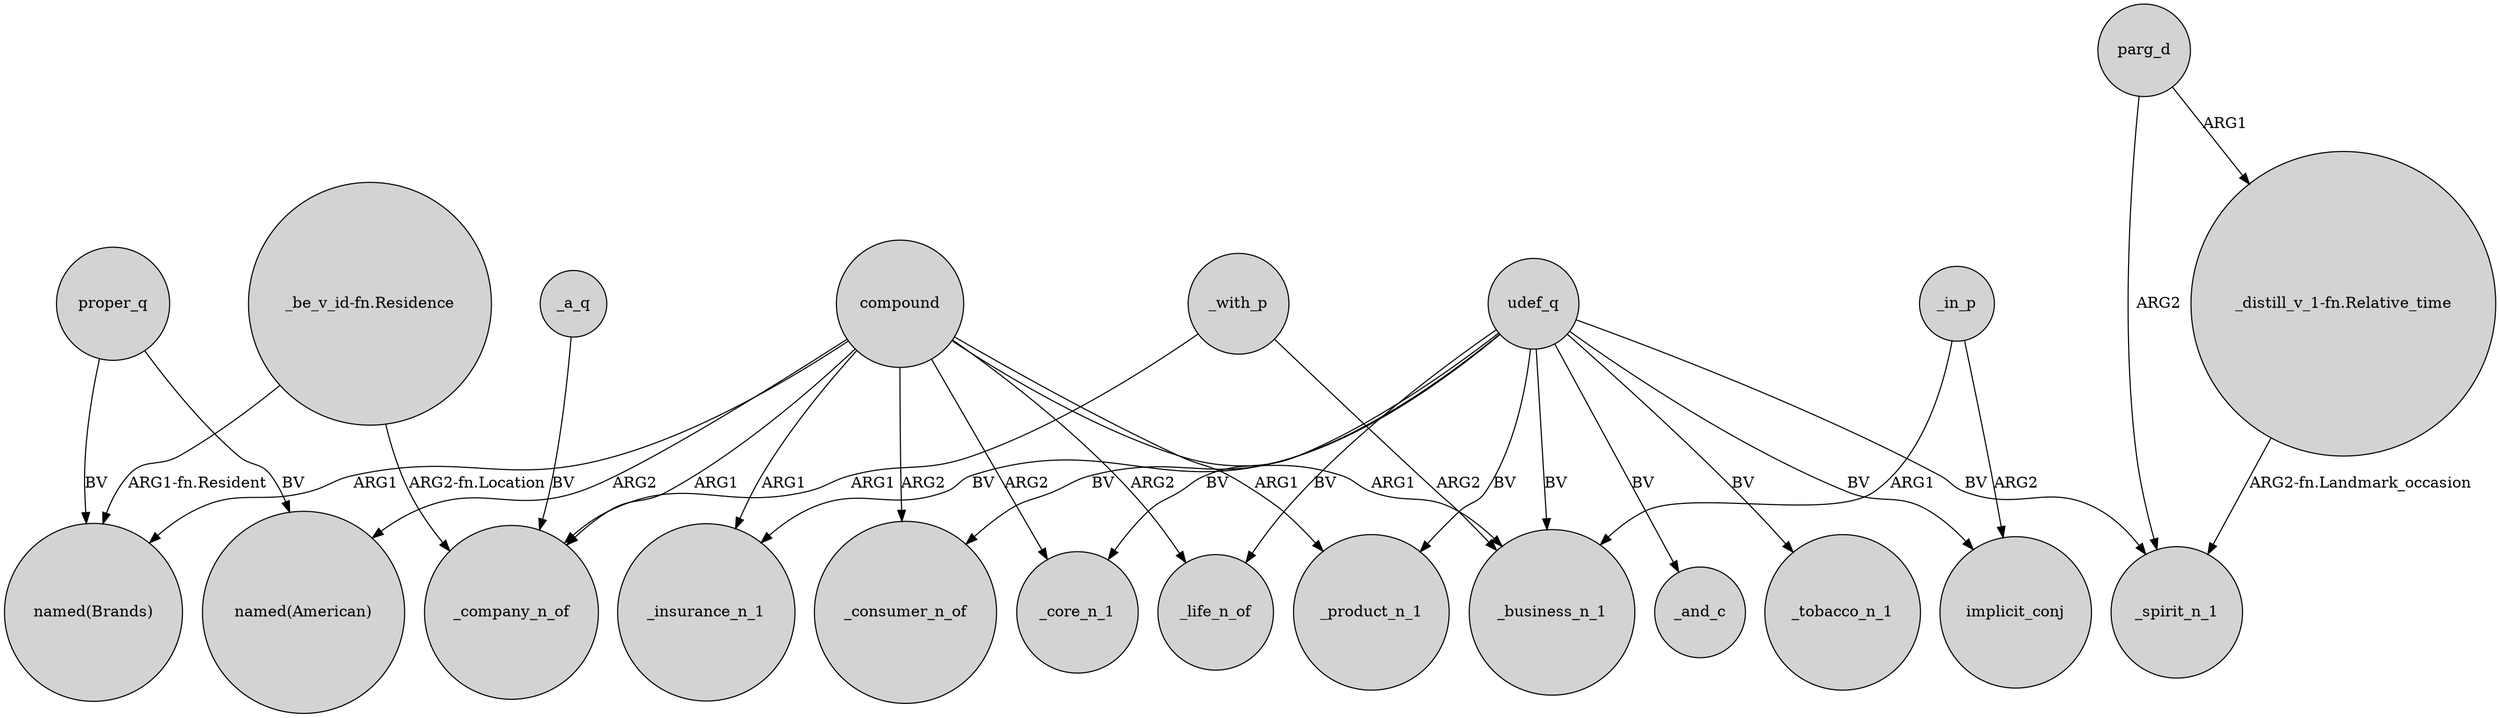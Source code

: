 digraph {
	node [shape=circle style=filled]
	"_be_v_id-fn.Residence" -> "named(Brands)" [label="ARG1-fn.Resident"]
	udef_q -> _insurance_n_1 [label=BV]
	udef_q -> _spirit_n_1 [label=BV]
	"_distill_v_1-fn.Relative_time" -> _spirit_n_1 [label="ARG2-fn.Landmark_occasion"]
	compound -> _core_n_1 [label=ARG2]
	_in_p -> implicit_conj [label=ARG2]
	compound -> _life_n_of [label=ARG2]
	_a_q -> _company_n_of [label=BV]
	compound -> _company_n_of [label=ARG1]
	compound -> _insurance_n_1 [label=ARG1]
	udef_q -> _product_n_1 [label=BV]
	udef_q -> _and_c [label=BV]
	udef_q -> _business_n_1 [label=BV]
	udef_q -> _life_n_of [label=BV]
	parg_d -> "_distill_v_1-fn.Relative_time" [label=ARG1]
	udef_q -> _core_n_1 [label=BV]
	_with_p -> _company_n_of [label=ARG1]
	proper_q -> "named(Brands)" [label=BV]
	udef_q -> _tobacco_n_1 [label=BV]
	"_be_v_id-fn.Residence" -> _company_n_of [label="ARG2-fn.Location"]
	_in_p -> _business_n_1 [label=ARG1]
	_with_p -> _business_n_1 [label=ARG2]
	udef_q -> _consumer_n_of [label=BV]
	compound -> _consumer_n_of [label=ARG2]
	compound -> "named(American)" [label=ARG2]
	compound -> _product_n_1 [label=ARG1]
	compound -> _business_n_1 [label=ARG1]
	parg_d -> _spirit_n_1 [label=ARG2]
	proper_q -> "named(American)" [label=BV]
	udef_q -> implicit_conj [label=BV]
	compound -> "named(Brands)" [label=ARG1]
}
